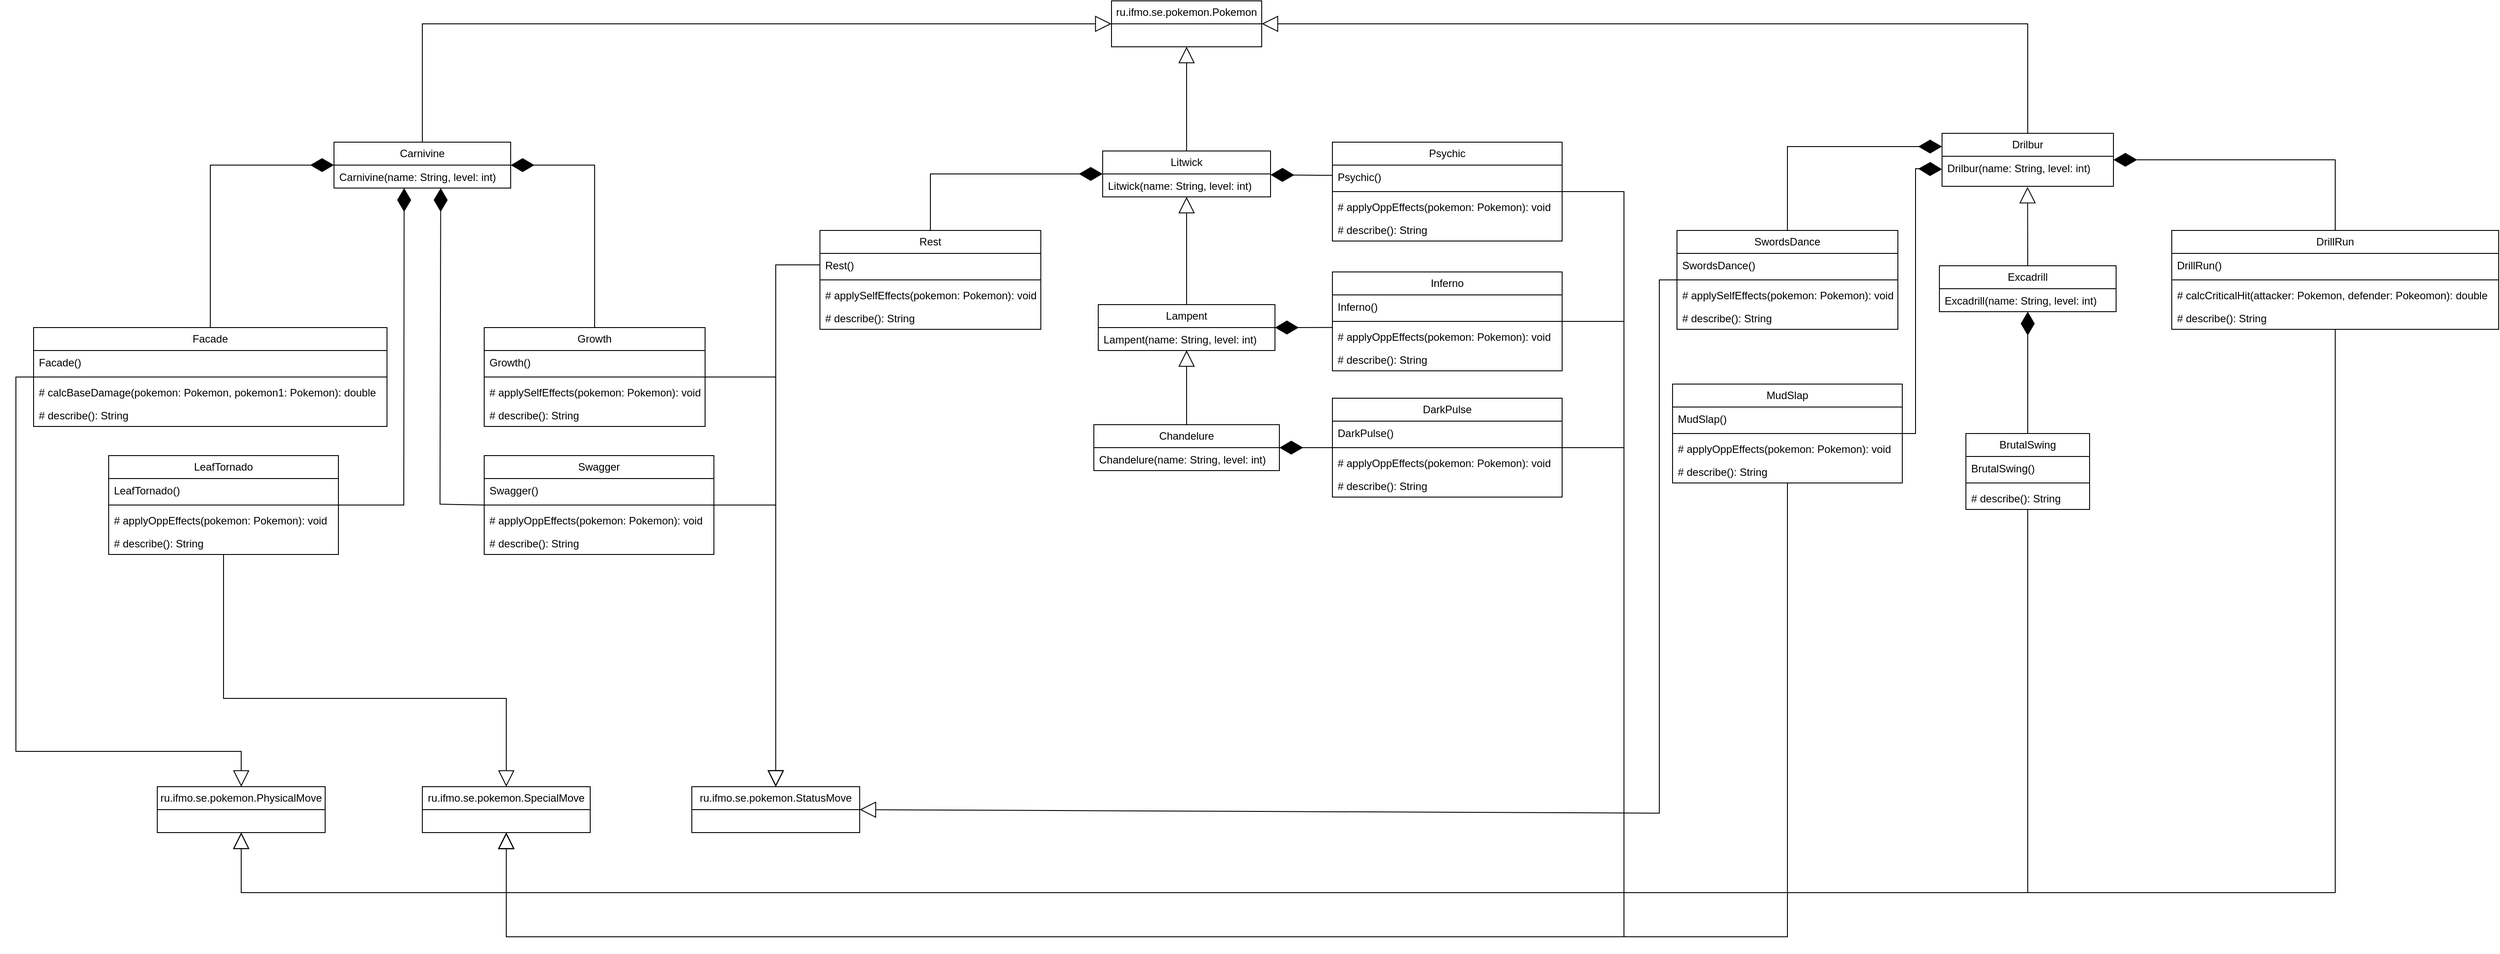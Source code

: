 <mxfile version="24.8.4">
  <diagram id="C5RBs43oDa-KdzZeNtuy" name="Page-1">
    <mxGraphModel dx="6080" dy="1566" grid="1" gridSize="10" guides="1" tooltips="1" connect="1" arrows="1" fold="1" page="1" pageScale="1" pageWidth="827" pageHeight="1169" background="#ffffff" math="0" shadow="0">
      <root>
        <mxCell id="WIyWlLk6GJQsqaUBKTNV-0" />
        <mxCell id="WIyWlLk6GJQsqaUBKTNV-1" parent="WIyWlLk6GJQsqaUBKTNV-0" />
        <mxCell id="fnolzD-FxoZkJ6GxZgv2-115" value="Carnivine" style="swimlane;fontStyle=0;childLayout=stackLayout;horizontal=1;startSize=26;fillColor=none;horizontalStack=0;resizeParent=1;resizeParentMax=0;resizeLast=0;collapsible=1;marginBottom=0;whiteSpace=wrap;html=1;labelBackgroundColor=none;" vertex="1" parent="WIyWlLk6GJQsqaUBKTNV-1">
          <mxGeometry x="-2860" y="230" width="200" height="52" as="geometry" />
        </mxCell>
        <mxCell id="fnolzD-FxoZkJ6GxZgv2-116" value="Carnivine(name: String, level: int)" style="text;strokeColor=none;fillColor=none;align=left;verticalAlign=top;spacingLeft=4;spacingRight=4;overflow=hidden;rotatable=0;points=[[0,0.5],[1,0.5]];portConstraint=eastwest;whiteSpace=wrap;html=1;labelBackgroundColor=none;" vertex="1" parent="fnolzD-FxoZkJ6GxZgv2-115">
          <mxGeometry y="26" width="200" height="26" as="geometry" />
        </mxCell>
        <mxCell id="fnolzD-FxoZkJ6GxZgv2-117" value="ru.ifmo.se.pokemon.Pokemon" style="swimlane;fontStyle=0;childLayout=stackLayout;horizontal=1;startSize=26;fillColor=none;horizontalStack=0;resizeParent=1;resizeParentMax=0;resizeLast=0;collapsible=1;marginBottom=0;whiteSpace=wrap;html=1;labelBackgroundColor=none;" vertex="1" parent="WIyWlLk6GJQsqaUBKTNV-1">
          <mxGeometry x="-1980" y="70" width="170" height="52" as="geometry" />
        </mxCell>
        <mxCell id="fnolzD-FxoZkJ6GxZgv2-118" value="Facade" style="swimlane;fontStyle=0;childLayout=stackLayout;horizontal=1;startSize=26;fillColor=none;horizontalStack=0;resizeParent=1;resizeParentMax=0;resizeLast=0;collapsible=1;marginBottom=0;whiteSpace=wrap;html=1;labelBackgroundColor=none;" vertex="1" parent="WIyWlLk6GJQsqaUBKTNV-1">
          <mxGeometry x="-3200" y="440" width="400" height="112" as="geometry" />
        </mxCell>
        <mxCell id="fnolzD-FxoZkJ6GxZgv2-119" value="Facade()" style="text;strokeColor=none;fillColor=none;align=left;verticalAlign=top;spacingLeft=4;spacingRight=4;overflow=hidden;rotatable=0;points=[[0,0.5],[1,0.5]];portConstraint=eastwest;whiteSpace=wrap;html=1;labelBackgroundColor=none;" vertex="1" parent="fnolzD-FxoZkJ6GxZgv2-118">
          <mxGeometry y="26" width="400" height="26" as="geometry" />
        </mxCell>
        <mxCell id="fnolzD-FxoZkJ6GxZgv2-120" value="" style="line;strokeWidth=1;fillColor=none;align=left;verticalAlign=middle;spacingTop=-1;spacingLeft=3;spacingRight=3;rotatable=0;labelPosition=right;points=[];portConstraint=eastwest;labelBackgroundColor=none;" vertex="1" parent="fnolzD-FxoZkJ6GxZgv2-118">
          <mxGeometry y="52" width="400" height="8" as="geometry" />
        </mxCell>
        <mxCell id="fnolzD-FxoZkJ6GxZgv2-121" value="# calcBaseDamage(pokemon: Pokemon, pokemon1: Pokemon): double" style="text;strokeColor=none;fillColor=none;align=left;verticalAlign=top;spacingLeft=4;spacingRight=4;overflow=hidden;rotatable=0;points=[[0,0.5],[1,0.5]];portConstraint=eastwest;whiteSpace=wrap;html=1;labelBackgroundColor=none;" vertex="1" parent="fnolzD-FxoZkJ6GxZgv2-118">
          <mxGeometry y="60" width="400" height="26" as="geometry" />
        </mxCell>
        <mxCell id="fnolzD-FxoZkJ6GxZgv2-122" value="# describe(): String" style="text;strokeColor=none;fillColor=none;align=left;verticalAlign=top;spacingLeft=4;spacingRight=4;overflow=hidden;rotatable=0;points=[[0,0.5],[1,0.5]];portConstraint=eastwest;whiteSpace=wrap;html=1;labelBackgroundColor=none;" vertex="1" parent="fnolzD-FxoZkJ6GxZgv2-118">
          <mxGeometry y="86" width="400" height="26" as="geometry" />
        </mxCell>
        <mxCell id="fnolzD-FxoZkJ6GxZgv2-123" value="LeafTornado" style="swimlane;fontStyle=0;childLayout=stackLayout;horizontal=1;startSize=26;fillColor=none;horizontalStack=0;resizeParent=1;resizeParentMax=0;resizeLast=0;collapsible=1;marginBottom=0;whiteSpace=wrap;html=1;labelBackgroundColor=none;" vertex="1" parent="WIyWlLk6GJQsqaUBKTNV-1">
          <mxGeometry x="-3115" y="585" width="260" height="112" as="geometry" />
        </mxCell>
        <mxCell id="fnolzD-FxoZkJ6GxZgv2-124" value="LeafTornado()" style="text;strokeColor=none;fillColor=none;align=left;verticalAlign=top;spacingLeft=4;spacingRight=4;overflow=hidden;rotatable=0;points=[[0,0.5],[1,0.5]];portConstraint=eastwest;whiteSpace=wrap;html=1;labelBackgroundColor=none;" vertex="1" parent="fnolzD-FxoZkJ6GxZgv2-123">
          <mxGeometry y="26" width="260" height="26" as="geometry" />
        </mxCell>
        <mxCell id="fnolzD-FxoZkJ6GxZgv2-125" value="" style="line;strokeWidth=1;fillColor=none;align=left;verticalAlign=middle;spacingTop=-1;spacingLeft=3;spacingRight=3;rotatable=0;labelPosition=right;points=[];portConstraint=eastwest;labelBackgroundColor=none;" vertex="1" parent="fnolzD-FxoZkJ6GxZgv2-123">
          <mxGeometry y="52" width="260" height="8" as="geometry" />
        </mxCell>
        <mxCell id="fnolzD-FxoZkJ6GxZgv2-126" value="&lt;div&gt;# applyOppEffects(pokemon: Pokemon)&lt;span style=&quot;background-color: initial;&quot;&gt;: void&lt;/span&gt;&lt;/div&gt;" style="text;strokeColor=none;fillColor=none;align=left;verticalAlign=top;spacingLeft=4;spacingRight=4;overflow=hidden;rotatable=0;points=[[0,0.5],[1,0.5]];portConstraint=eastwest;whiteSpace=wrap;html=1;labelBackgroundColor=none;" vertex="1" parent="fnolzD-FxoZkJ6GxZgv2-123">
          <mxGeometry y="60" width="260" height="26" as="geometry" />
        </mxCell>
        <mxCell id="fnolzD-FxoZkJ6GxZgv2-127" value="&lt;div&gt;# describe()&lt;span style=&quot;background-color: initial;&quot;&gt;: String&lt;/span&gt;&lt;/div&gt;" style="text;strokeColor=none;fillColor=none;align=left;verticalAlign=top;spacingLeft=4;spacingRight=4;overflow=hidden;rotatable=0;points=[[0,0.5],[1,0.5]];portConstraint=eastwest;whiteSpace=wrap;html=1;labelBackgroundColor=none;" vertex="1" parent="fnolzD-FxoZkJ6GxZgv2-123">
          <mxGeometry y="86" width="260" height="26" as="geometry" />
        </mxCell>
        <mxCell id="fnolzD-FxoZkJ6GxZgv2-128" value="Growth" style="swimlane;fontStyle=0;childLayout=stackLayout;horizontal=1;startSize=26;fillColor=none;horizontalStack=0;resizeParent=1;resizeParentMax=0;resizeLast=0;collapsible=1;marginBottom=0;whiteSpace=wrap;html=1;labelBackgroundColor=none;" vertex="1" parent="WIyWlLk6GJQsqaUBKTNV-1">
          <mxGeometry x="-2690" y="440" width="250" height="112" as="geometry" />
        </mxCell>
        <mxCell id="fnolzD-FxoZkJ6GxZgv2-129" value="Growth()" style="text;strokeColor=none;fillColor=none;align=left;verticalAlign=top;spacingLeft=4;spacingRight=4;overflow=hidden;rotatable=0;points=[[0,0.5],[1,0.5]];portConstraint=eastwest;whiteSpace=wrap;html=1;labelBackgroundColor=none;" vertex="1" parent="fnolzD-FxoZkJ6GxZgv2-128">
          <mxGeometry y="26" width="250" height="26" as="geometry" />
        </mxCell>
        <mxCell id="fnolzD-FxoZkJ6GxZgv2-130" value="" style="line;strokeWidth=1;fillColor=none;align=left;verticalAlign=middle;spacingTop=-1;spacingLeft=3;spacingRight=3;rotatable=0;labelPosition=right;points=[];portConstraint=eastwest;labelBackgroundColor=none;" vertex="1" parent="fnolzD-FxoZkJ6GxZgv2-128">
          <mxGeometry y="52" width="250" height="8" as="geometry" />
        </mxCell>
        <mxCell id="fnolzD-FxoZkJ6GxZgv2-131" value="&lt;div&gt;# applySelfEffects(pokemon: Pokemon)&lt;span style=&quot;background-color: initial;&quot;&gt;: void&lt;/span&gt;&lt;/div&gt;" style="text;strokeColor=none;fillColor=none;align=left;verticalAlign=top;spacingLeft=4;spacingRight=4;overflow=hidden;rotatable=0;points=[[0,0.5],[1,0.5]];portConstraint=eastwest;whiteSpace=wrap;html=1;labelBackgroundColor=none;" vertex="1" parent="fnolzD-FxoZkJ6GxZgv2-128">
          <mxGeometry y="60" width="250" height="26" as="geometry" />
        </mxCell>
        <mxCell id="fnolzD-FxoZkJ6GxZgv2-132" value="&lt;div&gt;# describe()&lt;span style=&quot;background-color: initial;&quot;&gt;: String&lt;/span&gt;&lt;/div&gt;" style="text;strokeColor=none;fillColor=none;align=left;verticalAlign=top;spacingLeft=4;spacingRight=4;overflow=hidden;rotatable=0;points=[[0,0.5],[1,0.5]];portConstraint=eastwest;whiteSpace=wrap;html=1;labelBackgroundColor=none;" vertex="1" parent="fnolzD-FxoZkJ6GxZgv2-128">
          <mxGeometry y="86" width="250" height="26" as="geometry" />
        </mxCell>
        <mxCell id="fnolzD-FxoZkJ6GxZgv2-133" value="Swagger" style="swimlane;fontStyle=0;childLayout=stackLayout;horizontal=1;startSize=26;fillColor=none;horizontalStack=0;resizeParent=1;resizeParentMax=0;resizeLast=0;collapsible=1;marginBottom=0;whiteSpace=wrap;html=1;labelBackgroundColor=none;" vertex="1" parent="WIyWlLk6GJQsqaUBKTNV-1">
          <mxGeometry x="-2690" y="585" width="260" height="112" as="geometry" />
        </mxCell>
        <mxCell id="fnolzD-FxoZkJ6GxZgv2-134" value="Swagger()" style="text;strokeColor=none;fillColor=none;align=left;verticalAlign=top;spacingLeft=4;spacingRight=4;overflow=hidden;rotatable=0;points=[[0,0.5],[1,0.5]];portConstraint=eastwest;whiteSpace=wrap;html=1;labelBackgroundColor=none;" vertex="1" parent="fnolzD-FxoZkJ6GxZgv2-133">
          <mxGeometry y="26" width="260" height="26" as="geometry" />
        </mxCell>
        <mxCell id="fnolzD-FxoZkJ6GxZgv2-135" value="" style="line;strokeWidth=1;fillColor=none;align=left;verticalAlign=middle;spacingTop=-1;spacingLeft=3;spacingRight=3;rotatable=0;labelPosition=right;points=[];portConstraint=eastwest;labelBackgroundColor=none;" vertex="1" parent="fnolzD-FxoZkJ6GxZgv2-133">
          <mxGeometry y="52" width="260" height="8" as="geometry" />
        </mxCell>
        <mxCell id="fnolzD-FxoZkJ6GxZgv2-136" value="&lt;div&gt;# applyOppEffects(pokemon: Pokemon)&lt;span style=&quot;background-color: initial;&quot;&gt;: void&lt;/span&gt;&lt;/div&gt;" style="text;strokeColor=none;fillColor=none;align=left;verticalAlign=top;spacingLeft=4;spacingRight=4;overflow=hidden;rotatable=0;points=[[0,0.5],[1,0.5]];portConstraint=eastwest;whiteSpace=wrap;html=1;labelBackgroundColor=none;" vertex="1" parent="fnolzD-FxoZkJ6GxZgv2-133">
          <mxGeometry y="60" width="260" height="26" as="geometry" />
        </mxCell>
        <mxCell id="fnolzD-FxoZkJ6GxZgv2-137" value="&lt;div&gt;# describe()&lt;span style=&quot;background-color: initial;&quot;&gt;: String&lt;/span&gt;&lt;/div&gt;" style="text;strokeColor=none;fillColor=none;align=left;verticalAlign=top;spacingLeft=4;spacingRight=4;overflow=hidden;rotatable=0;points=[[0,0.5],[1,0.5]];portConstraint=eastwest;whiteSpace=wrap;html=1;labelBackgroundColor=none;" vertex="1" parent="fnolzD-FxoZkJ6GxZgv2-133">
          <mxGeometry y="86" width="260" height="26" as="geometry" />
        </mxCell>
        <mxCell id="fnolzD-FxoZkJ6GxZgv2-138" value="" style="endArrow=block;endSize=16;endFill=0;html=1;rounded=0;exitX=0.5;exitY=0;exitDx=0;exitDy=0;entryX=0;entryY=0.5;entryDx=0;entryDy=0;labelBackgroundColor=none;fontColor=default;" edge="1" parent="WIyWlLk6GJQsqaUBKTNV-1" source="fnolzD-FxoZkJ6GxZgv2-115" target="fnolzD-FxoZkJ6GxZgv2-117">
          <mxGeometry width="160" relative="1" as="geometry">
            <mxPoint x="-2580" y="410" as="sourcePoint" />
            <mxPoint x="-2420" y="410" as="targetPoint" />
            <Array as="points">
              <mxPoint x="-2760" y="96" />
            </Array>
          </mxGeometry>
        </mxCell>
        <mxCell id="fnolzD-FxoZkJ6GxZgv2-139" value="ru.ifmo.se.pokemon.PhysicalMove" style="swimlane;fontStyle=0;childLayout=stackLayout;horizontal=1;startSize=26;fillColor=none;horizontalStack=0;resizeParent=1;resizeParentMax=0;resizeLast=0;collapsible=1;marginBottom=0;whiteSpace=wrap;html=1;labelBackgroundColor=none;" vertex="1" parent="WIyWlLk6GJQsqaUBKTNV-1">
          <mxGeometry x="-3060" y="960" width="190" height="52" as="geometry" />
        </mxCell>
        <mxCell id="fnolzD-FxoZkJ6GxZgv2-140" value="" style="endArrow=block;endSize=16;endFill=0;html=1;rounded=0;exitX=0;exitY=0.5;exitDx=0;exitDy=0;entryX=0.5;entryY=0;entryDx=0;entryDy=0;labelBackgroundColor=none;fontColor=default;" edge="1" parent="WIyWlLk6GJQsqaUBKTNV-1" source="fnolzD-FxoZkJ6GxZgv2-118" target="fnolzD-FxoZkJ6GxZgv2-139">
          <mxGeometry width="160" relative="1" as="geometry">
            <mxPoint x="-3200" y="500" as="sourcePoint" />
            <mxPoint x="-3190" y="770" as="targetPoint" />
            <Array as="points">
              <mxPoint x="-3220" y="496" />
              <mxPoint x="-3220" y="920" />
              <mxPoint x="-2965" y="920" />
            </Array>
          </mxGeometry>
        </mxCell>
        <mxCell id="fnolzD-FxoZkJ6GxZgv2-141" value="ru.ifmo.se.pokemon.SpecialMove" style="swimlane;fontStyle=0;childLayout=stackLayout;horizontal=1;startSize=26;fillColor=none;horizontalStack=0;resizeParent=1;resizeParentMax=0;resizeLast=0;collapsible=1;marginBottom=0;whiteSpace=wrap;html=1;labelBackgroundColor=none;" vertex="1" parent="WIyWlLk6GJQsqaUBKTNV-1">
          <mxGeometry x="-2760" y="960" width="190" height="52" as="geometry" />
        </mxCell>
        <mxCell id="fnolzD-FxoZkJ6GxZgv2-146" value="ru.ifmo.se.pokemon.StatusMove" style="swimlane;fontStyle=0;childLayout=stackLayout;horizontal=1;startSize=26;fillColor=none;horizontalStack=0;resizeParent=1;resizeParentMax=0;resizeLast=0;collapsible=1;marginBottom=0;whiteSpace=wrap;html=1;labelBackgroundColor=none;" vertex="1" parent="WIyWlLk6GJQsqaUBKTNV-1">
          <mxGeometry x="-2455" y="960" width="190" height="52" as="geometry" />
        </mxCell>
        <mxCell id="fnolzD-FxoZkJ6GxZgv2-147" value="" style="endArrow=block;endSize=16;endFill=0;html=1;rounded=0;entryX=0.5;entryY=0;entryDx=0;entryDy=0;labelBackgroundColor=none;fontColor=default;exitX=1;exitY=0.5;exitDx=0;exitDy=0;" edge="1" parent="WIyWlLk6GJQsqaUBKTNV-1" source="fnolzD-FxoZkJ6GxZgv2-133" target="fnolzD-FxoZkJ6GxZgv2-146">
          <mxGeometry width="160" relative="1" as="geometry">
            <mxPoint x="-2420" y="641" as="sourcePoint" />
            <mxPoint x="-2340" y="980" as="targetPoint" />
            <Array as="points">
              <mxPoint x="-2360" y="641" />
            </Array>
          </mxGeometry>
        </mxCell>
        <mxCell id="fnolzD-FxoZkJ6GxZgv2-145" value="" style="endArrow=block;endSize=16;endFill=0;html=1;rounded=0;entryX=0.5;entryY=0;entryDx=0;entryDy=0;labelBackgroundColor=none;fontColor=default;" edge="1" parent="WIyWlLk6GJQsqaUBKTNV-1" source="fnolzD-FxoZkJ6GxZgv2-127" target="fnolzD-FxoZkJ6GxZgv2-141">
          <mxGeometry width="160" relative="1" as="geometry">
            <mxPoint x="-2540" y="710" as="sourcePoint" />
            <mxPoint x="-2670" y="930" as="targetPoint" />
            <Array as="points">
              <mxPoint x="-2985" y="860" />
              <mxPoint x="-2665" y="860" />
            </Array>
          </mxGeometry>
        </mxCell>
        <mxCell id="fnolzD-FxoZkJ6GxZgv2-148" value="" style="endArrow=block;endSize=16;endFill=0;html=1;rounded=0;exitX=1;exitY=0.5;exitDx=0;exitDy=0;entryX=0.5;entryY=0;entryDx=0;entryDy=0;labelBackgroundColor=none;fontColor=default;" edge="1" parent="WIyWlLk6GJQsqaUBKTNV-1" source="fnolzD-FxoZkJ6GxZgv2-128" target="fnolzD-FxoZkJ6GxZgv2-146">
          <mxGeometry width="160" relative="1" as="geometry">
            <mxPoint x="-2410" y="659" as="sourcePoint" />
            <mxPoint x="-2360" y="960" as="targetPoint" />
            <Array as="points">
              <mxPoint x="-2360" y="496" />
            </Array>
          </mxGeometry>
        </mxCell>
        <mxCell id="fnolzD-FxoZkJ6GxZgv2-149" value="Drilbur" style="swimlane;fontStyle=0;childLayout=stackLayout;horizontal=1;startSize=26;fillColor=none;horizontalStack=0;resizeParent=1;resizeParentMax=0;resizeLast=0;collapsible=1;marginBottom=0;whiteSpace=wrap;html=1;labelBackgroundColor=none;" vertex="1" parent="WIyWlLk6GJQsqaUBKTNV-1">
          <mxGeometry x="-1040" y="220" width="194" height="60" as="geometry" />
        </mxCell>
        <mxCell id="fnolzD-FxoZkJ6GxZgv2-150" value="Drilbur(name: String, level: int)" style="text;strokeColor=none;fillColor=none;align=left;verticalAlign=top;spacingLeft=4;spacingRight=4;overflow=hidden;rotatable=0;points=[[0,0.5],[1,0.5]];portConstraint=eastwest;whiteSpace=wrap;html=1;labelBackgroundColor=none;" vertex="1" parent="fnolzD-FxoZkJ6GxZgv2-149">
          <mxGeometry y="26" width="194" height="34" as="geometry" />
        </mxCell>
        <mxCell id="fnolzD-FxoZkJ6GxZgv2-151" value="Excadrill" style="swimlane;fontStyle=0;childLayout=stackLayout;horizontal=1;startSize=26;fillColor=none;horizontalStack=0;resizeParent=1;resizeParentMax=0;resizeLast=0;collapsible=1;marginBottom=0;whiteSpace=wrap;html=1;labelBackgroundColor=none;" vertex="1" parent="WIyWlLk6GJQsqaUBKTNV-1">
          <mxGeometry x="-1043" y="370" width="200" height="52" as="geometry" />
        </mxCell>
        <mxCell id="fnolzD-FxoZkJ6GxZgv2-152" value="Excadrill(name: String, level: int)" style="text;strokeColor=none;fillColor=none;align=left;verticalAlign=top;spacingLeft=4;spacingRight=4;overflow=hidden;rotatable=0;points=[[0,0.5],[1,0.5]];portConstraint=eastwest;whiteSpace=wrap;html=1;labelBackgroundColor=none;" vertex="1" parent="fnolzD-FxoZkJ6GxZgv2-151">
          <mxGeometry y="26" width="200" height="26" as="geometry" />
        </mxCell>
        <mxCell id="fnolzD-FxoZkJ6GxZgv2-153" value="" style="endArrow=block;endSize=16;endFill=0;html=1;rounded=0;exitX=0.5;exitY=0;exitDx=0;exitDy=0;entryX=0.499;entryY=1.02;entryDx=0;entryDy=0;entryPerimeter=0;labelBackgroundColor=none;fontColor=default;" edge="1" parent="WIyWlLk6GJQsqaUBKTNV-1" source="fnolzD-FxoZkJ6GxZgv2-151" target="fnolzD-FxoZkJ6GxZgv2-150">
          <mxGeometry width="160" relative="1" as="geometry">
            <mxPoint x="-932.11" y="272" as="sourcePoint" />
            <mxPoint x="-932.11" y="234" as="targetPoint" />
            <Array as="points" />
          </mxGeometry>
        </mxCell>
        <mxCell id="fnolzD-FxoZkJ6GxZgv2-155" value="" style="endArrow=block;endSize=16;endFill=0;html=1;rounded=0;exitX=0.5;exitY=0;exitDx=0;exitDy=0;entryX=1;entryY=0.5;entryDx=0;entryDy=0;labelBackgroundColor=none;fontColor=default;" edge="1" parent="WIyWlLk6GJQsqaUBKTNV-1" source="fnolzD-FxoZkJ6GxZgv2-149" target="fnolzD-FxoZkJ6GxZgv2-117">
          <mxGeometry width="160" relative="1" as="geometry">
            <mxPoint x="-2110.21" y="318" as="sourcePoint" />
            <mxPoint x="-2110.21" y="281" as="targetPoint" />
            <Array as="points">
              <mxPoint x="-943" y="96" />
            </Array>
          </mxGeometry>
        </mxCell>
        <mxCell id="fnolzD-FxoZkJ6GxZgv2-156" value="DrillRun" style="swimlane;fontStyle=0;childLayout=stackLayout;horizontal=1;startSize=26;fillColor=none;horizontalStack=0;resizeParent=1;resizeParentMax=0;resizeLast=0;collapsible=1;marginBottom=0;whiteSpace=wrap;html=1;labelBackgroundColor=none;" vertex="1" parent="WIyWlLk6GJQsqaUBKTNV-1">
          <mxGeometry x="-780" y="330" width="370" height="112" as="geometry" />
        </mxCell>
        <mxCell id="fnolzD-FxoZkJ6GxZgv2-157" value="DrillRun()" style="text;strokeColor=none;fillColor=none;align=left;verticalAlign=top;spacingLeft=4;spacingRight=4;overflow=hidden;rotatable=0;points=[[0,0.5],[1,0.5]];portConstraint=eastwest;whiteSpace=wrap;html=1;labelBackgroundColor=none;" vertex="1" parent="fnolzD-FxoZkJ6GxZgv2-156">
          <mxGeometry y="26" width="370" height="26" as="geometry" />
        </mxCell>
        <mxCell id="fnolzD-FxoZkJ6GxZgv2-237" value="" style="line;strokeWidth=1;fillColor=none;align=left;verticalAlign=middle;spacingTop=-1;spacingLeft=3;spacingRight=3;rotatable=0;labelPosition=right;points=[];portConstraint=eastwest;strokeColor=inherit;" vertex="1" parent="fnolzD-FxoZkJ6GxZgv2-156">
          <mxGeometry y="52" width="370" height="8" as="geometry" />
        </mxCell>
        <mxCell id="fnolzD-FxoZkJ6GxZgv2-158" value="# calcCriticalHit(attacker: Pokemon, defender: Pokeomon): double" style="text;strokeColor=none;fillColor=none;align=left;verticalAlign=top;spacingLeft=4;spacingRight=4;overflow=hidden;rotatable=0;points=[[0,0.5],[1,0.5]];portConstraint=eastwest;whiteSpace=wrap;html=1;labelBackgroundColor=none;" vertex="1" parent="fnolzD-FxoZkJ6GxZgv2-156">
          <mxGeometry y="60" width="370" height="26" as="geometry" />
        </mxCell>
        <mxCell id="fnolzD-FxoZkJ6GxZgv2-159" value="# describe(): String" style="text;strokeColor=none;fillColor=none;align=left;verticalAlign=top;spacingLeft=4;spacingRight=4;overflow=hidden;rotatable=0;points=[[0,0.5],[1,0.5]];portConstraint=eastwest;whiteSpace=wrap;html=1;labelBackgroundColor=none;" vertex="1" parent="fnolzD-FxoZkJ6GxZgv2-156">
          <mxGeometry y="86" width="370" height="26" as="geometry" />
        </mxCell>
        <mxCell id="fnolzD-FxoZkJ6GxZgv2-160" value="MudSlap" style="swimlane;fontStyle=0;childLayout=stackLayout;horizontal=1;startSize=26;fillColor=none;horizontalStack=0;resizeParent=1;resizeParentMax=0;resizeLast=0;collapsible=1;marginBottom=0;whiteSpace=wrap;html=1;labelBackgroundColor=none;" vertex="1" parent="WIyWlLk6GJQsqaUBKTNV-1">
          <mxGeometry x="-1345" y="504" width="260" height="112" as="geometry" />
        </mxCell>
        <mxCell id="fnolzD-FxoZkJ6GxZgv2-161" value="MudSlap()" style="text;strokeColor=none;fillColor=none;align=left;verticalAlign=top;spacingLeft=4;spacingRight=4;overflow=hidden;rotatable=0;points=[[0,0.5],[1,0.5]];portConstraint=eastwest;whiteSpace=wrap;html=1;labelBackgroundColor=none;" vertex="1" parent="fnolzD-FxoZkJ6GxZgv2-160">
          <mxGeometry y="26" width="260" height="26" as="geometry" />
        </mxCell>
        <mxCell id="fnolzD-FxoZkJ6GxZgv2-236" value="" style="line;strokeWidth=1;fillColor=none;align=left;verticalAlign=middle;spacingTop=-1;spacingLeft=3;spacingRight=3;rotatable=0;labelPosition=right;points=[];portConstraint=eastwest;strokeColor=inherit;" vertex="1" parent="fnolzD-FxoZkJ6GxZgv2-160">
          <mxGeometry y="52" width="260" height="8" as="geometry" />
        </mxCell>
        <mxCell id="fnolzD-FxoZkJ6GxZgv2-162" value="&lt;div&gt;# applyOppEffects(pokemon: Pokemon)&lt;span style=&quot;background-color: initial;&quot;&gt;: void&lt;/span&gt;&lt;/div&gt;" style="text;strokeColor=none;fillColor=none;align=left;verticalAlign=top;spacingLeft=4;spacingRight=4;overflow=hidden;rotatable=0;points=[[0,0.5],[1,0.5]];portConstraint=eastwest;whiteSpace=wrap;html=1;labelBackgroundColor=none;" vertex="1" parent="fnolzD-FxoZkJ6GxZgv2-160">
          <mxGeometry y="60" width="260" height="26" as="geometry" />
        </mxCell>
        <mxCell id="fnolzD-FxoZkJ6GxZgv2-163" value="&lt;div&gt;# describe()&lt;span style=&quot;background-color: initial;&quot;&gt;: String&lt;/span&gt;&lt;/div&gt;" style="text;strokeColor=none;fillColor=none;align=left;verticalAlign=top;spacingLeft=4;spacingRight=4;overflow=hidden;rotatable=0;points=[[0,0.5],[1,0.5]];portConstraint=eastwest;whiteSpace=wrap;html=1;labelBackgroundColor=none;" vertex="1" parent="fnolzD-FxoZkJ6GxZgv2-160">
          <mxGeometry y="86" width="260" height="26" as="geometry" />
        </mxCell>
        <mxCell id="fnolzD-FxoZkJ6GxZgv2-164" value="SwordsDance" style="swimlane;fontStyle=0;childLayout=stackLayout;horizontal=1;startSize=26;fillColor=none;horizontalStack=0;resizeParent=1;resizeParentMax=0;resizeLast=0;collapsible=1;marginBottom=0;whiteSpace=wrap;html=1;labelBackgroundColor=none;" vertex="1" parent="WIyWlLk6GJQsqaUBKTNV-1">
          <mxGeometry x="-1340" y="330" width="250" height="112" as="geometry">
            <mxRectangle x="1250" y="67" width="120" height="30" as="alternateBounds" />
          </mxGeometry>
        </mxCell>
        <mxCell id="fnolzD-FxoZkJ6GxZgv2-165" value="SwordsDance()" style="text;strokeColor=none;fillColor=none;align=left;verticalAlign=top;spacingLeft=4;spacingRight=4;overflow=hidden;rotatable=0;points=[[0,0.5],[1,0.5]];portConstraint=eastwest;whiteSpace=wrap;html=1;labelBackgroundColor=none;" vertex="1" parent="fnolzD-FxoZkJ6GxZgv2-164">
          <mxGeometry y="26" width="250" height="26" as="geometry" />
        </mxCell>
        <mxCell id="fnolzD-FxoZkJ6GxZgv2-235" value="" style="line;strokeWidth=1;fillColor=none;align=left;verticalAlign=middle;spacingTop=-1;spacingLeft=3;spacingRight=3;rotatable=0;labelPosition=right;points=[];portConstraint=eastwest;strokeColor=inherit;" vertex="1" parent="fnolzD-FxoZkJ6GxZgv2-164">
          <mxGeometry y="52" width="250" height="8" as="geometry" />
        </mxCell>
        <mxCell id="fnolzD-FxoZkJ6GxZgv2-166" value="&lt;div&gt;# applySelfEffects(pokemon: Pokemon)&lt;span style=&quot;background-color: initial;&quot;&gt;: void&lt;/span&gt;&lt;/div&gt;" style="text;strokeColor=none;fillColor=none;align=left;verticalAlign=top;spacingLeft=4;spacingRight=4;overflow=hidden;rotatable=0;points=[[0,0.5],[1,0.5]];portConstraint=eastwest;whiteSpace=wrap;html=1;labelBackgroundColor=none;" vertex="1" parent="fnolzD-FxoZkJ6GxZgv2-164">
          <mxGeometry y="60" width="250" height="26" as="geometry" />
        </mxCell>
        <mxCell id="fnolzD-FxoZkJ6GxZgv2-167" value="&lt;div&gt;# describe()&lt;span style=&quot;background-color: initial;&quot;&gt;: String&lt;/span&gt;&lt;/div&gt;" style="text;strokeColor=none;fillColor=none;align=left;verticalAlign=top;spacingLeft=4;spacingRight=4;overflow=hidden;rotatable=0;points=[[0,0.5],[1,0.5]];portConstraint=eastwest;whiteSpace=wrap;html=1;labelBackgroundColor=none;" vertex="1" parent="fnolzD-FxoZkJ6GxZgv2-164">
          <mxGeometry y="86" width="250" height="26" as="geometry" />
        </mxCell>
        <mxCell id="fnolzD-FxoZkJ6GxZgv2-168" value="BrutalSwing" style="swimlane;fontStyle=0;childLayout=stackLayout;horizontal=1;startSize=26;fillColor=none;horizontalStack=0;resizeParent=1;resizeParentMax=0;resizeLast=0;collapsible=1;marginBottom=0;whiteSpace=wrap;html=1;labelBackgroundColor=none;" vertex="1" parent="WIyWlLk6GJQsqaUBKTNV-1">
          <mxGeometry x="-1013" y="560" width="140" height="86" as="geometry" />
        </mxCell>
        <mxCell id="fnolzD-FxoZkJ6GxZgv2-169" value="BrutalSwing()" style="text;strokeColor=none;fillColor=none;align=left;verticalAlign=top;spacingLeft=4;spacingRight=4;overflow=hidden;rotatable=0;points=[[0,0.5],[1,0.5]];portConstraint=eastwest;whiteSpace=wrap;html=1;labelBackgroundColor=none;" vertex="1" parent="fnolzD-FxoZkJ6GxZgv2-168">
          <mxGeometry y="26" width="140" height="26" as="geometry" />
        </mxCell>
        <mxCell id="fnolzD-FxoZkJ6GxZgv2-238" value="" style="line;strokeWidth=1;fillColor=none;align=left;verticalAlign=middle;spacingTop=-1;spacingLeft=3;spacingRight=3;rotatable=0;labelPosition=right;points=[];portConstraint=eastwest;strokeColor=inherit;" vertex="1" parent="fnolzD-FxoZkJ6GxZgv2-168">
          <mxGeometry y="52" width="140" height="8" as="geometry" />
        </mxCell>
        <mxCell id="fnolzD-FxoZkJ6GxZgv2-170" value="# describe(): String" style="text;strokeColor=none;fillColor=none;align=left;verticalAlign=top;spacingLeft=4;spacingRight=4;overflow=hidden;rotatable=0;points=[[0,0.5],[1,0.5]];portConstraint=eastwest;whiteSpace=wrap;html=1;labelBackgroundColor=none;" vertex="1" parent="fnolzD-FxoZkJ6GxZgv2-168">
          <mxGeometry y="60" width="140" height="26" as="geometry" />
        </mxCell>
        <mxCell id="fnolzD-FxoZkJ6GxZgv2-173" value="" style="endArrow=diamondThin;endFill=1;endSize=24;html=1;rounded=0;exitX=0.5;exitY=0;exitDx=0;exitDy=0;entryX=0;entryY=0.5;entryDx=0;entryDy=0;labelBackgroundColor=none;fontColor=default;" edge="1" parent="WIyWlLk6GJQsqaUBKTNV-1" source="fnolzD-FxoZkJ6GxZgv2-118" target="fnolzD-FxoZkJ6GxZgv2-115">
          <mxGeometry width="160" relative="1" as="geometry">
            <mxPoint x="-2640" y="500" as="sourcePoint" />
            <mxPoint x="-2760" y="410" as="targetPoint" />
            <Array as="points">
              <mxPoint x="-3000" y="256" />
            </Array>
          </mxGeometry>
        </mxCell>
        <mxCell id="fnolzD-FxoZkJ6GxZgv2-174" value="" style="endArrow=diamondThin;endFill=1;endSize=24;html=1;rounded=0;exitX=1;exitY=0.5;exitDx=0;exitDy=0;entryX=0.397;entryY=1.003;entryDx=0;entryDy=0;entryPerimeter=0;labelBackgroundColor=none;fontColor=default;" edge="1" parent="WIyWlLk6GJQsqaUBKTNV-1" source="fnolzD-FxoZkJ6GxZgv2-123" target="fnolzD-FxoZkJ6GxZgv2-116">
          <mxGeometry width="160" relative="1" as="geometry">
            <mxPoint x="-2990" y="450" as="sourcePoint" />
            <mxPoint x="-2850" y="386" as="targetPoint" />
            <Array as="points">
              <mxPoint x="-2781" y="641" />
            </Array>
          </mxGeometry>
        </mxCell>
        <mxCell id="fnolzD-FxoZkJ6GxZgv2-175" value="" style="endArrow=diamondThin;endFill=1;endSize=24;html=1;rounded=0;entryX=0.604;entryY=1.003;entryDx=0;entryDy=0;exitX=0;exitY=0.5;exitDx=0;exitDy=0;labelBackgroundColor=none;fontColor=default;entryPerimeter=0;" edge="1" parent="WIyWlLk6GJQsqaUBKTNV-1" source="fnolzD-FxoZkJ6GxZgv2-133" target="fnolzD-FxoZkJ6GxZgv2-116">
          <mxGeometry width="160" relative="1" as="geometry">
            <mxPoint x="-2660" y="650" as="sourcePoint" />
            <mxPoint x="-2771" y="412" as="targetPoint" />
            <Array as="points">
              <mxPoint x="-2740" y="640" />
            </Array>
          </mxGeometry>
        </mxCell>
        <mxCell id="fnolzD-FxoZkJ6GxZgv2-176" value="" style="endArrow=diamondThin;endFill=1;endSize=24;html=1;rounded=0;exitX=0.5;exitY=0;exitDx=0;exitDy=0;entryX=1;entryY=0.5;entryDx=0;entryDy=0;labelBackgroundColor=none;fontColor=default;" edge="1" parent="WIyWlLk6GJQsqaUBKTNV-1" source="fnolzD-FxoZkJ6GxZgv2-128" target="fnolzD-FxoZkJ6GxZgv2-115">
          <mxGeometry width="160" relative="1" as="geometry">
            <mxPoint x="-2620" y="653" as="sourcePoint" />
            <mxPoint x="-2730" y="402" as="targetPoint" />
            <Array as="points">
              <mxPoint x="-2565" y="256" />
            </Array>
          </mxGeometry>
        </mxCell>
        <mxCell id="fnolzD-FxoZkJ6GxZgv2-177" value="" style="endArrow=diamondThin;endFill=1;endSize=24;html=1;rounded=0;labelBackgroundColor=none;fontColor=default;" edge="1" parent="WIyWlLk6GJQsqaUBKTNV-1" source="fnolzD-FxoZkJ6GxZgv2-168" target="fnolzD-FxoZkJ6GxZgv2-151">
          <mxGeometry width="160" relative="1" as="geometry">
            <mxPoint x="-532" y="382" as="sourcePoint" />
            <mxPoint x="-582" y="362" as="targetPoint" />
            <Array as="points" />
          </mxGeometry>
        </mxCell>
        <mxCell id="fnolzD-FxoZkJ6GxZgv2-178" value="" style="endArrow=block;endSize=16;endFill=0;html=1;rounded=0;entryX=0.5;entryY=1;entryDx=0;entryDy=0;labelBackgroundColor=none;fontColor=default;" edge="1" parent="WIyWlLk6GJQsqaUBKTNV-1" source="fnolzD-FxoZkJ6GxZgv2-170" target="fnolzD-FxoZkJ6GxZgv2-139">
          <mxGeometry width="160" relative="1" as="geometry">
            <mxPoint x="-2340" y="760" as="sourcePoint" />
            <mxPoint x="-2180" y="760" as="targetPoint" />
            <Array as="points">
              <mxPoint x="-943" y="1080" />
              <mxPoint x="-2965" y="1080" />
            </Array>
          </mxGeometry>
        </mxCell>
        <mxCell id="fnolzD-FxoZkJ6GxZgv2-179" value="" style="endArrow=block;endSize=16;endFill=0;html=1;rounded=0;entryX=0.5;entryY=1;entryDx=0;entryDy=0;labelBackgroundColor=none;fontColor=default;" edge="1" parent="WIyWlLk6GJQsqaUBKTNV-1" source="fnolzD-FxoZkJ6GxZgv2-159" target="fnolzD-FxoZkJ6GxZgv2-139">
          <mxGeometry width="160" relative="1" as="geometry">
            <mxPoint x="-2020" y="920" as="sourcePoint" />
            <mxPoint x="-2980" y="1020" as="targetPoint" />
            <Array as="points">
              <mxPoint x="-595" y="1080" />
              <mxPoint x="-2965" y="1080" />
            </Array>
          </mxGeometry>
        </mxCell>
        <mxCell id="fnolzD-FxoZkJ6GxZgv2-182" value="" style="endArrow=block;endSize=16;endFill=0;html=1;rounded=0;entryX=1;entryY=0.5;entryDx=0;entryDy=0;labelBackgroundColor=none;fontColor=default;exitX=0;exitY=0.5;exitDx=0;exitDy=0;" edge="1" parent="WIyWlLk6GJQsqaUBKTNV-1" source="fnolzD-FxoZkJ6GxZgv2-164" target="fnolzD-FxoZkJ6GxZgv2-146">
          <mxGeometry width="160" relative="1" as="geometry">
            <mxPoint x="-2260" y="710" as="sourcePoint" />
            <mxPoint x="-2360" y="990" as="targetPoint" />
            <Array as="points">
              <mxPoint x="-1360" y="386" />
              <mxPoint x="-1360" y="990" />
            </Array>
          </mxGeometry>
        </mxCell>
        <mxCell id="fnolzD-FxoZkJ6GxZgv2-183" value="" style="endArrow=block;endSize=16;endFill=0;html=1;rounded=0;labelBackgroundColor=none;fontColor=default;entryX=0.5;entryY=1;entryDx=0;entryDy=0;" edge="1" parent="WIyWlLk6GJQsqaUBKTNV-1" source="fnolzD-FxoZkJ6GxZgv2-163" target="fnolzD-FxoZkJ6GxZgv2-141">
          <mxGeometry width="160" relative="1" as="geometry">
            <mxPoint x="-2550" y="760" as="sourcePoint" />
            <mxPoint x="-2661" y="1012" as="targetPoint" />
            <Array as="points">
              <mxPoint x="-1215" y="1130" />
              <mxPoint x="-2665" y="1130" />
            </Array>
          </mxGeometry>
        </mxCell>
        <mxCell id="fnolzD-FxoZkJ6GxZgv2-184" value="Chandelure" style="swimlane;fontStyle=0;childLayout=stackLayout;horizontal=1;startSize=26;fillColor=none;horizontalStack=0;resizeParent=1;resizeParentMax=0;resizeLast=0;collapsible=1;marginBottom=0;whiteSpace=wrap;html=1;labelBackgroundColor=none;" vertex="1" parent="WIyWlLk6GJQsqaUBKTNV-1">
          <mxGeometry x="-2000" y="550" width="210" height="52" as="geometry" />
        </mxCell>
        <mxCell id="fnolzD-FxoZkJ6GxZgv2-185" value="Chandelure(name: String, level: int)" style="text;strokeColor=none;fillColor=none;align=left;verticalAlign=top;spacingLeft=4;spacingRight=4;overflow=hidden;rotatable=0;points=[[0,0.5],[1,0.5]];portConstraint=eastwest;whiteSpace=wrap;html=1;labelBackgroundColor=none;" vertex="1" parent="fnolzD-FxoZkJ6GxZgv2-184">
          <mxGeometry y="26" width="210" height="26" as="geometry" />
        </mxCell>
        <mxCell id="fnolzD-FxoZkJ6GxZgv2-186" value="Lampent" style="swimlane;fontStyle=0;childLayout=stackLayout;horizontal=1;startSize=26;fillColor=none;horizontalStack=0;resizeParent=1;resizeParentMax=0;resizeLast=0;collapsible=1;marginBottom=0;whiteSpace=wrap;html=1;labelBackgroundColor=none;" vertex="1" parent="WIyWlLk6GJQsqaUBKTNV-1">
          <mxGeometry x="-1995" y="414" width="200" height="52" as="geometry" />
        </mxCell>
        <mxCell id="fnolzD-FxoZkJ6GxZgv2-187" value="Lampent(name: String, level: int)" style="text;strokeColor=none;fillColor=none;align=left;verticalAlign=top;spacingLeft=4;spacingRight=4;overflow=hidden;rotatable=0;points=[[0,0.5],[1,0.5]];portConstraint=eastwest;whiteSpace=wrap;html=1;labelBackgroundColor=none;" vertex="1" parent="fnolzD-FxoZkJ6GxZgv2-186">
          <mxGeometry y="26" width="200" height="26" as="geometry" />
        </mxCell>
        <mxCell id="fnolzD-FxoZkJ6GxZgv2-188" value="Litwick" style="swimlane;fontStyle=0;childLayout=stackLayout;horizontal=1;startSize=26;fillColor=none;horizontalStack=0;resizeParent=1;resizeParentMax=0;resizeLast=0;collapsible=1;marginBottom=0;whiteSpace=wrap;html=1;labelBackgroundColor=none;" vertex="1" parent="WIyWlLk6GJQsqaUBKTNV-1">
          <mxGeometry x="-1990" y="240" width="190" height="52" as="geometry" />
        </mxCell>
        <mxCell id="fnolzD-FxoZkJ6GxZgv2-189" value="Litwick(name: String, level: int)" style="text;strokeColor=none;fillColor=none;align=left;verticalAlign=top;spacingLeft=4;spacingRight=4;overflow=hidden;rotatable=0;points=[[0,0.5],[1,0.5]];portConstraint=eastwest;whiteSpace=wrap;html=1;labelBackgroundColor=none;" vertex="1" parent="fnolzD-FxoZkJ6GxZgv2-188">
          <mxGeometry y="26" width="190" height="26" as="geometry" />
        </mxCell>
        <mxCell id="fnolzD-FxoZkJ6GxZgv2-190" value="" style="endArrow=block;endSize=16;endFill=0;html=1;rounded=0;exitX=0.5;exitY=0;exitDx=0;exitDy=0;labelBackgroundColor=none;fontColor=default;" edge="1" parent="WIyWlLk6GJQsqaUBKTNV-1" source="fnolzD-FxoZkJ6GxZgv2-186" target="fnolzD-FxoZkJ6GxZgv2-189">
          <mxGeometry width="160" relative="1" as="geometry">
            <mxPoint x="-1664" y="406" as="sourcePoint" />
            <mxPoint x="-1905" y="366" as="targetPoint" />
            <Array as="points" />
          </mxGeometry>
        </mxCell>
        <mxCell id="fnolzD-FxoZkJ6GxZgv2-191" value="" style="endArrow=block;endSize=16;endFill=0;html=1;rounded=0;exitX=0.5;exitY=0;exitDx=0;exitDy=0;entryX=0.5;entryY=0.992;entryDx=0;entryDy=0;entryPerimeter=0;labelBackgroundColor=none;fontColor=default;" edge="1" parent="WIyWlLk6GJQsqaUBKTNV-1" source="fnolzD-FxoZkJ6GxZgv2-184" target="fnolzD-FxoZkJ6GxZgv2-187">
          <mxGeometry width="160" relative="1" as="geometry">
            <mxPoint x="-1896.34" y="485" as="sourcePoint" />
            <mxPoint x="-1896.34" y="448" as="targetPoint" />
            <Array as="points" />
          </mxGeometry>
        </mxCell>
        <mxCell id="fnolzD-FxoZkJ6GxZgv2-192" value="" style="endArrow=diamondThin;endFill=1;endSize=24;html=1;rounded=0;exitX=0.5;exitY=0;exitDx=0;exitDy=0;entryX=0;entryY=0.25;entryDx=0;entryDy=0;labelBackgroundColor=none;fontColor=default;" edge="1" parent="WIyWlLk6GJQsqaUBKTNV-1" source="fnolzD-FxoZkJ6GxZgv2-164" target="fnolzD-FxoZkJ6GxZgv2-149">
          <mxGeometry width="160" relative="1" as="geometry">
            <mxPoint x="-492" y="417" as="sourcePoint" />
            <mxPoint x="-812" y="414" as="targetPoint" />
            <Array as="points">
              <mxPoint x="-1215" y="235" />
            </Array>
          </mxGeometry>
        </mxCell>
        <mxCell id="fnolzD-FxoZkJ6GxZgv2-193" value="" style="endArrow=diamondThin;endFill=1;endSize=24;html=1;rounded=0;exitX=1;exitY=0.5;exitDx=0;exitDy=0;labelBackgroundColor=none;fontColor=default;" edge="1" parent="WIyWlLk6GJQsqaUBKTNV-1" source="fnolzD-FxoZkJ6GxZgv2-160" target="fnolzD-FxoZkJ6GxZgv2-150">
          <mxGeometry width="160" relative="1" as="geometry">
            <mxPoint x="-592" y="520" as="sourcePoint" />
            <mxPoint x="-832" y="294" as="targetPoint" />
            <Array as="points">
              <mxPoint x="-1070" y="560" />
              <mxPoint x="-1070" y="260" />
            </Array>
          </mxGeometry>
        </mxCell>
        <mxCell id="fnolzD-FxoZkJ6GxZgv2-195" value="" style="endArrow=diamondThin;endFill=1;endSize=24;html=1;rounded=0;exitX=0.5;exitY=0;exitDx=0;exitDy=0;labelBackgroundColor=none;fontColor=default;" edge="1" parent="WIyWlLk6GJQsqaUBKTNV-1" source="fnolzD-FxoZkJ6GxZgv2-156" target="fnolzD-FxoZkJ6GxZgv2-149">
          <mxGeometry width="160" relative="1" as="geometry">
            <mxPoint x="-647" y="552" as="sourcePoint" />
            <mxPoint x="-902" y="434" as="targetPoint" />
            <Array as="points">
              <mxPoint x="-595" y="250" />
            </Array>
          </mxGeometry>
        </mxCell>
        <mxCell id="fnolzD-FxoZkJ6GxZgv2-196" value="" style="endArrow=block;endSize=16;endFill=0;html=1;rounded=0;exitX=0.5;exitY=0;exitDx=0;exitDy=0;entryX=0.5;entryY=1;entryDx=0;entryDy=0;labelBackgroundColor=none;fontColor=default;" edge="1" parent="WIyWlLk6GJQsqaUBKTNV-1" source="fnolzD-FxoZkJ6GxZgv2-188" target="fnolzD-FxoZkJ6GxZgv2-117">
          <mxGeometry width="160" relative="1" as="geometry">
            <mxPoint x="-2110" y="360" as="sourcePoint" />
            <mxPoint x="-2420" y="176" as="targetPoint" />
            <Array as="points" />
          </mxGeometry>
        </mxCell>
        <mxCell id="fnolzD-FxoZkJ6GxZgv2-197" value="Rest" style="swimlane;fontStyle=0;childLayout=stackLayout;horizontal=1;startSize=26;fillColor=none;horizontalStack=0;resizeParent=1;resizeParentMax=0;resizeLast=0;collapsible=1;marginBottom=0;whiteSpace=wrap;html=1;labelBackgroundColor=none;" vertex="1" parent="WIyWlLk6GJQsqaUBKTNV-1">
          <mxGeometry x="-2310" y="330" width="250" height="112" as="geometry" />
        </mxCell>
        <mxCell id="fnolzD-FxoZkJ6GxZgv2-198" value="Rest()" style="text;strokeColor=none;fillColor=none;align=left;verticalAlign=top;spacingLeft=4;spacingRight=4;overflow=hidden;rotatable=0;points=[[0,0.5],[1,0.5]];portConstraint=eastwest;whiteSpace=wrap;html=1;labelBackgroundColor=none;" vertex="1" parent="fnolzD-FxoZkJ6GxZgv2-197">
          <mxGeometry y="26" width="250" height="26" as="geometry" />
        </mxCell>
        <mxCell id="fnolzD-FxoZkJ6GxZgv2-232" value="" style="line;strokeWidth=1;fillColor=none;align=left;verticalAlign=middle;spacingTop=-1;spacingLeft=3;spacingRight=3;rotatable=0;labelPosition=right;points=[];portConstraint=eastwest;strokeColor=inherit;" vertex="1" parent="fnolzD-FxoZkJ6GxZgv2-197">
          <mxGeometry y="52" width="250" height="8" as="geometry" />
        </mxCell>
        <mxCell id="fnolzD-FxoZkJ6GxZgv2-199" value="&lt;div&gt;# applySelfEffects(pokemon: Pokemon)&lt;span style=&quot;background-color: initial;&quot;&gt;: void&lt;/span&gt;&lt;/div&gt;" style="text;strokeColor=none;fillColor=none;align=left;verticalAlign=top;spacingLeft=4;spacingRight=4;overflow=hidden;rotatable=0;points=[[0,0.5],[1,0.5]];portConstraint=eastwest;whiteSpace=wrap;html=1;labelBackgroundColor=none;" vertex="1" parent="fnolzD-FxoZkJ6GxZgv2-197">
          <mxGeometry y="60" width="250" height="26" as="geometry" />
        </mxCell>
        <mxCell id="fnolzD-FxoZkJ6GxZgv2-200" value="&lt;div&gt;# describe()&lt;span style=&quot;background-color: initial;&quot;&gt;: String&lt;/span&gt;&lt;/div&gt;" style="text;strokeColor=none;fillColor=none;align=left;verticalAlign=top;spacingLeft=4;spacingRight=4;overflow=hidden;rotatable=0;points=[[0,0.5],[1,0.5]];portConstraint=eastwest;whiteSpace=wrap;html=1;labelBackgroundColor=none;" vertex="1" parent="fnolzD-FxoZkJ6GxZgv2-197">
          <mxGeometry y="86" width="250" height="26" as="geometry" />
        </mxCell>
        <mxCell id="fnolzD-FxoZkJ6GxZgv2-201" value="Psychic" style="swimlane;fontStyle=0;childLayout=stackLayout;horizontal=1;startSize=26;fillColor=none;horizontalStack=0;resizeParent=1;resizeParentMax=0;resizeLast=0;collapsible=1;marginBottom=0;whiteSpace=wrap;html=1;labelBackgroundColor=none;" vertex="1" parent="WIyWlLk6GJQsqaUBKTNV-1">
          <mxGeometry x="-1730" y="230" width="260" height="112" as="geometry" />
        </mxCell>
        <mxCell id="fnolzD-FxoZkJ6GxZgv2-202" value="Psychic()" style="text;strokeColor=none;fillColor=none;align=left;verticalAlign=top;spacingLeft=4;spacingRight=4;overflow=hidden;rotatable=0;points=[[0,0.5],[1,0.5]];portConstraint=eastwest;whiteSpace=wrap;html=1;labelBackgroundColor=none;" vertex="1" parent="fnolzD-FxoZkJ6GxZgv2-201">
          <mxGeometry y="26" width="260" height="26" as="geometry" />
        </mxCell>
        <mxCell id="fnolzD-FxoZkJ6GxZgv2-233" value="" style="line;strokeWidth=1;fillColor=none;align=left;verticalAlign=middle;spacingTop=-1;spacingLeft=3;spacingRight=3;rotatable=0;labelPosition=right;points=[];portConstraint=eastwest;strokeColor=inherit;" vertex="1" parent="fnolzD-FxoZkJ6GxZgv2-201">
          <mxGeometry y="52" width="260" height="8" as="geometry" />
        </mxCell>
        <mxCell id="fnolzD-FxoZkJ6GxZgv2-203" value="&lt;div&gt;# applyOppEffects(pokemon: Pokemon)&lt;span style=&quot;background-color: initial;&quot;&gt;: void&lt;/span&gt;&lt;/div&gt;" style="text;strokeColor=none;fillColor=none;align=left;verticalAlign=top;spacingLeft=4;spacingRight=4;overflow=hidden;rotatable=0;points=[[0,0.5],[1,0.5]];portConstraint=eastwest;whiteSpace=wrap;html=1;labelBackgroundColor=none;" vertex="1" parent="fnolzD-FxoZkJ6GxZgv2-201">
          <mxGeometry y="60" width="260" height="26" as="geometry" />
        </mxCell>
        <mxCell id="fnolzD-FxoZkJ6GxZgv2-204" value="&lt;div&gt;# describe()&lt;span style=&quot;background-color: initial;&quot;&gt;: String&lt;/span&gt;&lt;/div&gt;" style="text;strokeColor=none;fillColor=none;align=left;verticalAlign=top;spacingLeft=4;spacingRight=4;overflow=hidden;rotatable=0;points=[[0,0.5],[1,0.5]];portConstraint=eastwest;whiteSpace=wrap;html=1;labelBackgroundColor=none;" vertex="1" parent="fnolzD-FxoZkJ6GxZgv2-201">
          <mxGeometry y="86" width="260" height="26" as="geometry" />
        </mxCell>
        <mxCell id="fnolzD-FxoZkJ6GxZgv2-205" value="" style="endArrow=diamondThin;endFill=1;endSize=24;html=1;rounded=0;exitX=0.5;exitY=0;exitDx=0;exitDy=0;labelBackgroundColor=none;fontColor=default;" edge="1" parent="WIyWlLk6GJQsqaUBKTNV-1" source="fnolzD-FxoZkJ6GxZgv2-197" target="fnolzD-FxoZkJ6GxZgv2-188">
          <mxGeometry width="160" relative="1" as="geometry">
            <mxPoint x="-1997" y="580" as="sourcePoint" />
            <mxPoint x="-1775" y="370" as="targetPoint" />
            <Array as="points">
              <mxPoint x="-2185" y="266" />
            </Array>
          </mxGeometry>
        </mxCell>
        <mxCell id="fnolzD-FxoZkJ6GxZgv2-206" value="" style="endArrow=diamondThin;endFill=1;endSize=24;html=1;rounded=0;labelBackgroundColor=none;fontColor=default;" edge="1" parent="WIyWlLk6GJQsqaUBKTNV-1" source="fnolzD-FxoZkJ6GxZgv2-202" target="fnolzD-FxoZkJ6GxZgv2-188">
          <mxGeometry width="160" relative="1" as="geometry">
            <mxPoint x="-1931" y="331" as="sourcePoint" />
            <mxPoint x="-2050" y="333" as="targetPoint" />
          </mxGeometry>
        </mxCell>
        <mxCell id="fnolzD-FxoZkJ6GxZgv2-207" value="" style="endArrow=block;endSize=16;endFill=0;html=1;rounded=0;labelBackgroundColor=none;fontColor=default;entryX=0.5;entryY=1;entryDx=0;entryDy=0;exitX=1;exitY=0.5;exitDx=0;exitDy=0;" edge="1" parent="WIyWlLk6GJQsqaUBKTNV-1" source="fnolzD-FxoZkJ6GxZgv2-201" target="fnolzD-FxoZkJ6GxZgv2-141">
          <mxGeometry width="160" relative="1" as="geometry">
            <mxPoint x="-1760" y="810" as="sourcePoint" />
            <mxPoint x="-2640" y="1020" as="targetPoint" />
            <Array as="points">
              <mxPoint x="-1400" y="286" />
              <mxPoint x="-1400" y="1130" />
              <mxPoint x="-2665" y="1130" />
            </Array>
          </mxGeometry>
        </mxCell>
        <mxCell id="fnolzD-FxoZkJ6GxZgv2-208" value="" style="endArrow=block;endSize=16;endFill=0;html=1;rounded=0;exitX=0;exitY=0.5;exitDx=0;exitDy=0;entryX=0.5;entryY=0;entryDx=0;entryDy=0;labelBackgroundColor=none;fontColor=default;" edge="1" parent="WIyWlLk6GJQsqaUBKTNV-1" source="fnolzD-FxoZkJ6GxZgv2-198" target="fnolzD-FxoZkJ6GxZgv2-146">
          <mxGeometry width="160" relative="1" as="geometry">
            <mxPoint x="-1950" y="770" as="sourcePoint" />
            <mxPoint x="-2280" y="990" as="targetPoint" />
            <Array as="points">
              <mxPoint x="-2360" y="369" />
            </Array>
          </mxGeometry>
        </mxCell>
        <mxCell id="fnolzD-FxoZkJ6GxZgv2-209" value="Inferno" style="swimlane;fontStyle=0;childLayout=stackLayout;horizontal=1;startSize=26;fillColor=none;horizontalStack=0;resizeParent=1;resizeParentMax=0;resizeLast=0;collapsible=1;marginBottom=0;whiteSpace=wrap;html=1;labelBackgroundColor=none;" vertex="1" parent="WIyWlLk6GJQsqaUBKTNV-1">
          <mxGeometry x="-1730" y="377" width="260" height="112" as="geometry" />
        </mxCell>
        <mxCell id="fnolzD-FxoZkJ6GxZgv2-210" value="Inferno()&lt;div&gt;&lt;br&gt;&lt;/div&gt;" style="text;strokeColor=none;fillColor=none;align=left;verticalAlign=top;spacingLeft=4;spacingRight=4;overflow=hidden;rotatable=0;points=[[0,0.5],[1,0.5]];portConstraint=eastwest;whiteSpace=wrap;html=1;labelBackgroundColor=none;" vertex="1" parent="fnolzD-FxoZkJ6GxZgv2-209">
          <mxGeometry y="26" width="260" height="26" as="geometry" />
        </mxCell>
        <mxCell id="fnolzD-FxoZkJ6GxZgv2-234" value="" style="line;strokeWidth=1;fillColor=none;align=left;verticalAlign=middle;spacingTop=-1;spacingLeft=3;spacingRight=3;rotatable=0;labelPosition=right;points=[];portConstraint=eastwest;strokeColor=inherit;" vertex="1" parent="fnolzD-FxoZkJ6GxZgv2-209">
          <mxGeometry y="52" width="260" height="8" as="geometry" />
        </mxCell>
        <mxCell id="fnolzD-FxoZkJ6GxZgv2-211" value="&lt;div&gt;# applyOppEffects(pokemon: Pokemon)&lt;span style=&quot;background-color: initial;&quot;&gt;: void&lt;/span&gt;&lt;/div&gt;" style="text;strokeColor=none;fillColor=none;align=left;verticalAlign=top;spacingLeft=4;spacingRight=4;overflow=hidden;rotatable=0;points=[[0,0.5],[1,0.5]];portConstraint=eastwest;whiteSpace=wrap;html=1;labelBackgroundColor=none;" vertex="1" parent="fnolzD-FxoZkJ6GxZgv2-209">
          <mxGeometry y="60" width="260" height="26" as="geometry" />
        </mxCell>
        <mxCell id="fnolzD-FxoZkJ6GxZgv2-212" value="&lt;div&gt;# describe()&lt;span style=&quot;background-color: initial;&quot;&gt;: String&lt;/span&gt;&lt;/div&gt;" style="text;strokeColor=none;fillColor=none;align=left;verticalAlign=top;spacingLeft=4;spacingRight=4;overflow=hidden;rotatable=0;points=[[0,0.5],[1,0.5]];portConstraint=eastwest;whiteSpace=wrap;html=1;labelBackgroundColor=none;" vertex="1" parent="fnolzD-FxoZkJ6GxZgv2-209">
          <mxGeometry y="86" width="260" height="26" as="geometry" />
        </mxCell>
        <mxCell id="fnolzD-FxoZkJ6GxZgv2-214" value="" style="endArrow=block;endSize=16;endFill=0;html=1;rounded=0;exitX=1;exitY=0.5;exitDx=0;exitDy=0;labelBackgroundColor=none;fontColor=default;entryX=0.5;entryY=1;entryDx=0;entryDy=0;" edge="1" parent="WIyWlLk6GJQsqaUBKTNV-1" source="fnolzD-FxoZkJ6GxZgv2-209" target="fnolzD-FxoZkJ6GxZgv2-141">
          <mxGeometry width="160" relative="1" as="geometry">
            <mxPoint x="-1680" y="700" as="sourcePoint" />
            <mxPoint x="-2630" y="1020" as="targetPoint" />
            <Array as="points">
              <mxPoint x="-1400" y="433" />
              <mxPoint x="-1400" y="1130" />
              <mxPoint x="-2665" y="1130" />
            </Array>
          </mxGeometry>
        </mxCell>
        <mxCell id="fnolzD-FxoZkJ6GxZgv2-215" value="" style="endArrow=diamondThin;endFill=1;endSize=24;html=1;rounded=0;labelBackgroundColor=none;fontColor=default;exitX=0.001;exitY=0.112;exitDx=0;exitDy=0;entryX=1;entryY=0.5;entryDx=0;entryDy=0;exitPerimeter=0;" edge="1" parent="WIyWlLk6GJQsqaUBKTNV-1" source="fnolzD-FxoZkJ6GxZgv2-211" target="fnolzD-FxoZkJ6GxZgv2-186">
          <mxGeometry width="160" relative="1" as="geometry">
            <mxPoint x="-1760" y="420" as="sourcePoint" />
            <mxPoint x="-1981" y="536" as="targetPoint" />
            <Array as="points" />
          </mxGeometry>
        </mxCell>
        <mxCell id="fnolzD-FxoZkJ6GxZgv2-216" value="DarkPulse" style="swimlane;fontStyle=0;childLayout=stackLayout;horizontal=1;startSize=26;fillColor=none;horizontalStack=0;resizeParent=1;resizeParentMax=0;resizeLast=0;collapsible=1;marginBottom=0;whiteSpace=wrap;html=1;labelBackgroundColor=none;" vertex="1" parent="WIyWlLk6GJQsqaUBKTNV-1">
          <mxGeometry x="-1730" y="520" width="260" height="112" as="geometry" />
        </mxCell>
        <mxCell id="fnolzD-FxoZkJ6GxZgv2-217" value="DarkPulse()" style="text;strokeColor=none;fillColor=none;align=left;verticalAlign=top;spacingLeft=4;spacingRight=4;overflow=hidden;rotatable=0;points=[[0,0.5],[1,0.5]];portConstraint=eastwest;whiteSpace=wrap;html=1;labelBackgroundColor=none;" vertex="1" parent="fnolzD-FxoZkJ6GxZgv2-216">
          <mxGeometry y="26" width="260" height="26" as="geometry" />
        </mxCell>
        <mxCell id="fnolzD-FxoZkJ6GxZgv2-231" value="" style="line;strokeWidth=1;fillColor=none;align=left;verticalAlign=middle;spacingTop=-1;spacingLeft=3;spacingRight=3;rotatable=0;labelPosition=right;points=[];portConstraint=eastwest;strokeColor=inherit;" vertex="1" parent="fnolzD-FxoZkJ6GxZgv2-216">
          <mxGeometry y="52" width="260" height="8" as="geometry" />
        </mxCell>
        <mxCell id="fnolzD-FxoZkJ6GxZgv2-218" value="# applyOppEffects(pokemon: Pokemon&lt;span style=&quot;background-color: initial;&quot;&gt;)&lt;/span&gt;: void" style="text;strokeColor=none;fillColor=none;align=left;verticalAlign=top;spacingLeft=4;spacingRight=4;overflow=hidden;rotatable=0;points=[[0,0.5],[1,0.5]];portConstraint=eastwest;whiteSpace=wrap;html=1;labelBackgroundColor=none;" vertex="1" parent="fnolzD-FxoZkJ6GxZgv2-216">
          <mxGeometry y="60" width="260" height="26" as="geometry" />
        </mxCell>
        <mxCell id="fnolzD-FxoZkJ6GxZgv2-219" value="# describe(): String" style="text;strokeColor=none;fillColor=none;align=left;verticalAlign=top;spacingLeft=4;spacingRight=4;overflow=hidden;rotatable=0;points=[[0,0.5],[1,0.5]];portConstraint=eastwest;whiteSpace=wrap;html=1;labelBackgroundColor=none;" vertex="1" parent="fnolzD-FxoZkJ6GxZgv2-216">
          <mxGeometry y="86" width="260" height="26" as="geometry" />
        </mxCell>
        <mxCell id="fnolzD-FxoZkJ6GxZgv2-220" value="" style="endArrow=diamondThin;endFill=1;endSize=24;html=1;rounded=0;labelBackgroundColor=none;fontColor=default;exitX=0;exitY=0.5;exitDx=0;exitDy=0;" edge="1" parent="WIyWlLk6GJQsqaUBKTNV-1" source="fnolzD-FxoZkJ6GxZgv2-216" target="fnolzD-FxoZkJ6GxZgv2-184">
          <mxGeometry width="160" relative="1" as="geometry">
            <mxPoint x="-1730" y="584" as="sourcePoint" />
            <mxPoint x="-1981" y="723" as="targetPoint" />
          </mxGeometry>
        </mxCell>
        <mxCell id="fnolzD-FxoZkJ6GxZgv2-221" value="" style="endArrow=block;endSize=16;endFill=0;html=1;rounded=0;labelBackgroundColor=none;fontColor=default;entryX=0.5;entryY=1;entryDx=0;entryDy=0;exitX=1;exitY=0.5;exitDx=0;exitDy=0;" edge="1" parent="WIyWlLk6GJQsqaUBKTNV-1" source="fnolzD-FxoZkJ6GxZgv2-216" target="fnolzD-FxoZkJ6GxZgv2-141">
          <mxGeometry width="160" relative="1" as="geometry">
            <mxPoint x="-1498" y="582" as="sourcePoint" />
            <mxPoint x="-2680" y="1020" as="targetPoint" />
            <Array as="points">
              <mxPoint x="-1400" y="576" />
              <mxPoint x="-1400" y="1130" />
              <mxPoint x="-2665" y="1130" />
            </Array>
          </mxGeometry>
        </mxCell>
      </root>
    </mxGraphModel>
  </diagram>
</mxfile>

